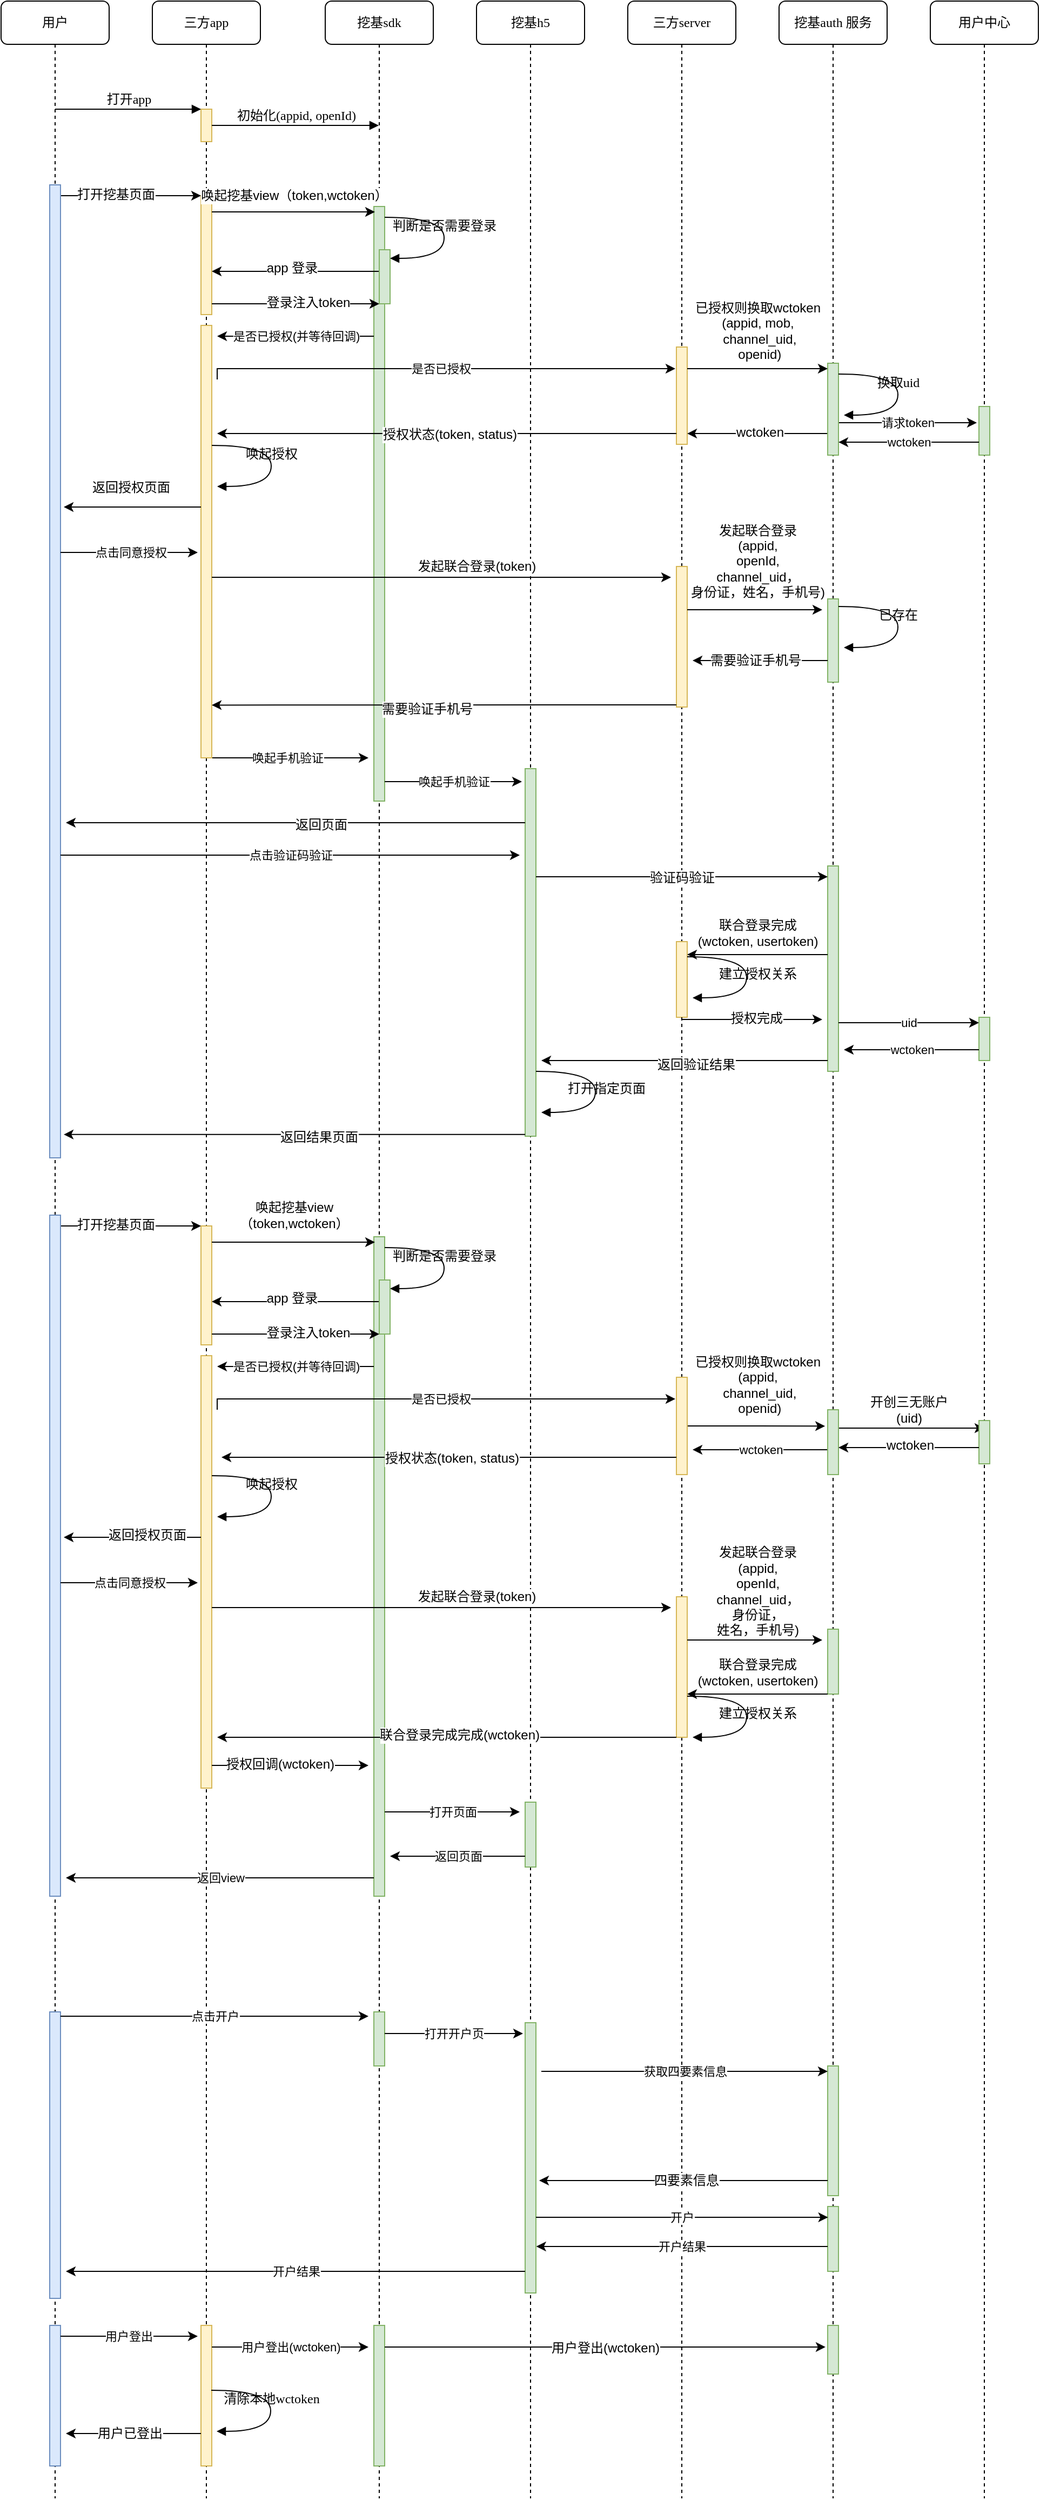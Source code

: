 <mxfile pages="1" version="11.2.5" type="github"><diagram name="Page-1" id="13e1069c-82ec-6db2-03f1-153e76fe0fe0"><mxGraphModel dx="732" dy="552" grid="1" gridSize="10" guides="1" tooltips="1" connect="1" arrows="1" fold="1" page="1" pageScale="1" pageWidth="1100" pageHeight="850" background="#ffffff" math="0" shadow="0"><root><mxCell id="0"/><mxCell id="1" parent="0"/><mxCell id="zwHW1lrGqaJMN1wOjmzs-6" value="唤起手机验证" style="edgeStyle=orthogonalEdgeStyle;rounded=0;orthogonalLoop=1;jettySize=auto;html=1;" parent="1" source="7baba1c4bc27f4b0-2" edge="1"><mxGeometry relative="1" as="geometry"><mxPoint x="440" y="780" as="targetPoint"/><Array as="points"><mxPoint x="340" y="780"/><mxPoint x="340" y="780"/></Array></mxGeometry></mxCell><mxCell id="7baba1c4bc27f4b0-2" value="三方app" style="shape=umlLifeline;perimeter=lifelinePerimeter;whiteSpace=wrap;html=1;container=1;collapsible=0;recursiveResize=0;outlineConnect=0;rounded=1;shadow=0;comic=0;labelBackgroundColor=none;strokeColor=#000000;strokeWidth=1;fillColor=#FFFFFF;fontFamily=Verdana;fontSize=12;fontColor=#000000;align=center;" parent="1" vertex="1"><mxGeometry x="240" y="80" width="100" height="2310" as="geometry"/></mxCell><mxCell id="7baba1c4bc27f4b0-10" value="" style="html=1;points=[];perimeter=orthogonalPerimeter;rounded=0;shadow=0;comic=0;labelBackgroundColor=none;strokeColor=#d6b656;strokeWidth=1;fillColor=#fff2cc;fontFamily=Verdana;fontSize=12;align=center;" parent="7baba1c4bc27f4b0-2" vertex="1"><mxGeometry x="45" y="100" width="10" height="30" as="geometry"/></mxCell><mxCell id="idd2jXIr-4uDgCsyTWFL-3" value="" style="html=1;points=[];perimeter=orthogonalPerimeter;rounded=0;shadow=0;comic=0;labelBackgroundColor=none;strokeColor=#d6b656;strokeWidth=1;fillColor=#fff2cc;fontFamily=Verdana;fontSize=12;align=center;" parent="7baba1c4bc27f4b0-2" vertex="1"><mxGeometry x="45" y="180" width="10" height="110" as="geometry"/></mxCell><mxCell id="tP8AAzlCasU8Xc_7cnWJ-19" value="" style="html=1;points=[];perimeter=orthogonalPerimeter;rounded=0;shadow=0;comic=0;labelBackgroundColor=none;strokeColor=#d6b656;strokeWidth=1;fillColor=#fff2cc;fontFamily=Verdana;fontSize=12;align=center;" parent="7baba1c4bc27f4b0-2" vertex="1"><mxGeometry x="45" y="2150" width="10" height="130" as="geometry"/></mxCell><mxCell id="YzzgwP41lQ3Yq9UqNwhv-17" value="" style="html=1;points=[];perimeter=orthogonalPerimeter;rounded=0;shadow=0;comic=0;labelBackgroundColor=none;strokeColor=#d6b656;strokeWidth=1;fillColor=#fff2cc;fontFamily=Verdana;fontSize=12;align=center;" parent="7baba1c4bc27f4b0-2" vertex="1"><mxGeometry x="45" y="300" width="10" height="400" as="geometry"/></mxCell><mxCell id="7baba1c4bc27f4b0-3" value="挖基sdk" style="shape=umlLifeline;perimeter=lifelinePerimeter;whiteSpace=wrap;html=1;container=1;collapsible=0;recursiveResize=0;outlineConnect=0;rounded=1;shadow=0;comic=0;labelBackgroundColor=none;strokeColor=#000000;strokeWidth=1;fillColor=#FFFFFF;fontFamily=Verdana;fontSize=12;fontColor=#000000;align=center;" parent="1" vertex="1"><mxGeometry x="400" y="80" width="100" height="2310" as="geometry"/></mxCell><mxCell id="idd2jXIr-4uDgCsyTWFL-8" value="" style="html=1;points=[];perimeter=orthogonalPerimeter;rounded=0;shadow=0;comic=0;labelBackgroundColor=none;strokeColor=#82b366;strokeWidth=1;fillColor=#d5e8d4;fontFamily=Verdana;fontSize=12;align=center;" parent="7baba1c4bc27f4b0-3" vertex="1"><mxGeometry x="45" y="190" width="10" height="550" as="geometry"/></mxCell><mxCell id="FaC7cf4tg_9X4WJRaHaD-37" value="" style="html=1;points=[];perimeter=orthogonalPerimeter;rounded=0;shadow=0;comic=0;labelBackgroundColor=none;strokeColor=#82b366;strokeWidth=1;fillColor=#d5e8d4;fontFamily=Verdana;fontSize=12;align=center;" parent="7baba1c4bc27f4b0-3" vertex="1"><mxGeometry x="45" y="1860" width="10" height="50" as="geometry"/></mxCell><mxCell id="tP8AAzlCasU8Xc_7cnWJ-24" value="" style="html=1;points=[];perimeter=orthogonalPerimeter;rounded=0;shadow=0;comic=0;labelBackgroundColor=none;strokeColor=#82b366;strokeWidth=1;fillColor=#d5e8d4;fontFamily=Verdana;fontSize=12;align=center;" parent="7baba1c4bc27f4b0-3" vertex="1"><mxGeometry x="45" y="2150" width="10" height="130" as="geometry"/></mxCell><mxCell id="7baba1c4bc27f4b0-4" value="挖基h5" style="shape=umlLifeline;perimeter=lifelinePerimeter;whiteSpace=wrap;html=1;container=1;collapsible=0;recursiveResize=0;outlineConnect=0;rounded=1;shadow=0;comic=0;labelBackgroundColor=none;strokeColor=#000000;strokeWidth=1;fillColor=#FFFFFF;fontFamily=Verdana;fontSize=12;fontColor=#000000;align=center;" parent="1" vertex="1"><mxGeometry x="540" y="80" width="100" height="2310" as="geometry"/></mxCell><mxCell id="FaC7cf4tg_9X4WJRaHaD-41" value="" style="html=1;points=[];perimeter=orthogonalPerimeter;rounded=0;shadow=0;comic=0;labelBackgroundColor=none;strokeColor=#82b366;strokeWidth=1;fillColor=#d5e8d4;fontFamily=Verdana;fontSize=12;align=center;" parent="7baba1c4bc27f4b0-4" vertex="1"><mxGeometry x="45" y="1870" width="10" height="250" as="geometry"/></mxCell><mxCell id="zwHW1lrGqaJMN1wOjmzs-7" value="" style="html=1;points=[];perimeter=orthogonalPerimeter;rounded=0;shadow=0;comic=0;labelBackgroundColor=none;strokeColor=#82b366;strokeWidth=1;fillColor=#d5e8d4;fontFamily=Verdana;fontSize=12;align=center;" parent="7baba1c4bc27f4b0-4" vertex="1"><mxGeometry x="45" y="710" width="10" height="340" as="geometry"/></mxCell><mxCell id="7baba1c4bc27f4b0-5" value="三方server" style="shape=umlLifeline;perimeter=lifelinePerimeter;whiteSpace=wrap;html=1;container=1;collapsible=0;recursiveResize=0;outlineConnect=0;rounded=1;shadow=0;comic=0;labelBackgroundColor=none;strokeColor=#000000;strokeWidth=1;fillColor=#FFFFFF;fontFamily=Verdana;fontSize=12;fontColor=#000000;align=center;" parent="1" vertex="1"><mxGeometry x="680" y="80" width="100" height="2310" as="geometry"/></mxCell><mxCell id="FaC7cf4tg_9X4WJRaHaD-8" value="" style="html=1;points=[];perimeter=orthogonalPerimeter;rounded=0;shadow=0;comic=0;labelBackgroundColor=none;strokeColor=#d6b656;strokeWidth=1;fillColor=#fff2cc;fontFamily=Verdana;fontSize=12;align=center;" parent="7baba1c4bc27f4b0-5" vertex="1"><mxGeometry x="45" y="523" width="10" height="130" as="geometry"/></mxCell><mxCell id="YzzgwP41lQ3Yq9UqNwhv-3" value="" style="html=1;points=[];perimeter=orthogonalPerimeter;rounded=0;shadow=0;comic=0;labelBackgroundColor=none;strokeColor=#d6b656;strokeWidth=1;fillColor=#fff2cc;fontFamily=Verdana;fontSize=12;align=center;" parent="7baba1c4bc27f4b0-5" vertex="1"><mxGeometry x="45" y="320" width="10" height="90" as="geometry"/></mxCell><mxCell id="zwHW1lrGqaJMN1wOjmzs-18" value="" style="html=1;points=[];perimeter=orthogonalPerimeter;rounded=0;shadow=0;comic=0;labelBackgroundColor=none;strokeColor=#d6b656;strokeWidth=1;fillColor=#fff2cc;fontFamily=Verdana;fontSize=12;align=center;" parent="7baba1c4bc27f4b0-5" vertex="1"><mxGeometry x="45" y="870" width="10" height="70" as="geometry"/></mxCell><mxCell id="7baba1c4bc27f4b0-6" value="挖基auth 服务" style="shape=umlLifeline;perimeter=lifelinePerimeter;whiteSpace=wrap;html=1;container=1;collapsible=0;recursiveResize=0;outlineConnect=0;rounded=1;shadow=0;comic=0;labelBackgroundColor=none;strokeColor=#000000;strokeWidth=1;fillColor=#FFFFFF;fontFamily=Verdana;fontSize=12;fontColor=#000000;align=center;" parent="1" vertex="1"><mxGeometry x="820" y="80" width="100" height="2310" as="geometry"/></mxCell><mxCell id="FaC7cf4tg_9X4WJRaHaD-14" value="" style="html=1;points=[];perimeter=orthogonalPerimeter;rounded=0;shadow=0;comic=0;labelBackgroundColor=none;strokeColor=#82b366;strokeWidth=1;fillColor=#d5e8d4;fontFamily=Verdana;fontSize=12;align=center;" parent="7baba1c4bc27f4b0-6" vertex="1"><mxGeometry x="45" y="553" width="10" height="77" as="geometry"/></mxCell><mxCell id="FaC7cf4tg_9X4WJRaHaD-57" value="" style="html=1;points=[];perimeter=orthogonalPerimeter;rounded=0;shadow=0;comic=0;labelBackgroundColor=none;strokeColor=#82b366;strokeWidth=1;fillColor=#d5e8d4;fontFamily=Verdana;fontSize=12;align=center;" parent="7baba1c4bc27f4b0-6" vertex="1"><mxGeometry x="45" y="2040" width="10" height="60" as="geometry"/></mxCell><mxCell id="tP8AAzlCasU8Xc_7cnWJ-4" value="" style="html=1;points=[];perimeter=orthogonalPerimeter;rounded=0;shadow=0;comic=0;labelBackgroundColor=none;strokeColor=#82b366;strokeWidth=1;fillColor=#d5e8d4;fontFamily=Verdana;fontSize=12;align=center;" parent="7baba1c4bc27f4b0-6" vertex="1"><mxGeometry x="45" y="1910" width="10" height="120" as="geometry"/></mxCell><mxCell id="tP8AAzlCasU8Xc_7cnWJ-26" value="" style="html=1;points=[];perimeter=orthogonalPerimeter;rounded=0;shadow=0;comic=0;labelBackgroundColor=none;strokeColor=#82b366;strokeWidth=1;fillColor=#d5e8d4;fontFamily=Verdana;fontSize=12;align=center;" parent="7baba1c4bc27f4b0-6" vertex="1"><mxGeometry x="45" y="2150" width="10" height="45" as="geometry"/></mxCell><mxCell id="zwHW1lrGqaJMN1wOjmzs-13" value="" style="html=1;points=[];perimeter=orthogonalPerimeter;rounded=0;shadow=0;comic=0;labelBackgroundColor=none;strokeColor=#82b366;strokeWidth=1;fillColor=#d5e8d4;fontFamily=Verdana;fontSize=12;align=center;" parent="7baba1c4bc27f4b0-6" vertex="1"><mxGeometry x="45" y="800" width="10" height="190" as="geometry"/></mxCell><mxCell id="idd2jXIr-4uDgCsyTWFL-4" style="edgeStyle=orthogonalEdgeStyle;rounded=0;orthogonalLoop=1;jettySize=auto;html=1;" parent="1" source="7baba1c4bc27f4b0-8" target="idd2jXIr-4uDgCsyTWFL-3" edge="1"><mxGeometry relative="1" as="geometry"><Array as="points"><mxPoint x="270" y="260"/><mxPoint x="270" y="260"/></Array></mxGeometry></mxCell><mxCell id="idd2jXIr-4uDgCsyTWFL-5" value="打开挖基页面" style="text;html=1;resizable=0;points=[];align=center;verticalAlign=middle;labelBackgroundColor=#ffffff;" parent="idd2jXIr-4uDgCsyTWFL-4" vertex="1" connectable="0"><mxGeometry x="0.779" y="64" relative="1" as="geometry"><mxPoint x="-64" y="63" as="offset"/></mxGeometry></mxCell><mxCell id="7baba1c4bc27f4b0-8" value="用户" style="shape=umlLifeline;perimeter=lifelinePerimeter;whiteSpace=wrap;html=1;container=1;collapsible=0;recursiveResize=0;outlineConnect=0;rounded=1;shadow=0;comic=0;labelBackgroundColor=none;strokeColor=#000000;strokeWidth=1;fillColor=#FFFFFF;fontFamily=Verdana;fontSize=12;fontColor=#000000;align=center;" parent="1" vertex="1"><mxGeometry x="100" y="80" width="100" height="2310" as="geometry"/></mxCell><mxCell id="idd2jXIr-4uDgCsyTWFL-51" value="" style="html=1;points=[];perimeter=orthogonalPerimeter;rounded=0;shadow=0;comic=0;labelBackgroundColor=none;strokeColor=#6c8ebf;strokeWidth=1;fillColor=#dae8fc;fontFamily=Verdana;fontSize=12;align=center;" parent="7baba1c4bc27f4b0-8" vertex="1"><mxGeometry x="45" y="170" width="10" height="900" as="geometry"/></mxCell><mxCell id="FaC7cf4tg_9X4WJRaHaD-36" value="" style="html=1;points=[];perimeter=orthogonalPerimeter;rounded=0;shadow=0;comic=0;labelBackgroundColor=none;strokeColor=#6c8ebf;strokeWidth=1;fillColor=#dae8fc;fontFamily=Verdana;fontSize=12;align=center;" parent="7baba1c4bc27f4b0-8" vertex="1"><mxGeometry x="45" y="1860" width="10" height="265" as="geometry"/></mxCell><mxCell id="tP8AAzlCasU8Xc_7cnWJ-17" value="" style="html=1;points=[];perimeter=orthogonalPerimeter;rounded=0;shadow=0;comic=0;labelBackgroundColor=none;strokeColor=#6c8ebf;strokeWidth=1;fillColor=#dae8fc;fontFamily=Verdana;fontSize=12;align=center;" parent="7baba1c4bc27f4b0-8" vertex="1"><mxGeometry x="45" y="2150" width="10" height="130" as="geometry"/></mxCell><mxCell id="7baba1c4bc27f4b0-11" value="打开app" style="html=1;verticalAlign=bottom;endArrow=block;entryX=0;entryY=0;labelBackgroundColor=none;fontFamily=Verdana;fontSize=12;edgeStyle=elbowEdgeStyle;elbow=vertical;" parent="1" source="7baba1c4bc27f4b0-8" target="7baba1c4bc27f4b0-10" edge="1"><mxGeometry relative="1" as="geometry"><mxPoint x="155" y="180" as="sourcePoint"/></mxGeometry></mxCell><mxCell id="7baba1c4bc27f4b0-14" value="初始化(appid, openId)" style="html=1;verticalAlign=bottom;endArrow=block;labelBackgroundColor=none;fontFamily=Verdana;fontSize=12;edgeStyle=elbowEdgeStyle;elbow=vertical;" parent="1" source="7baba1c4bc27f4b0-10" target="7baba1c4bc27f4b0-3" edge="1"><mxGeometry relative="1" as="geometry"><mxPoint x="370" y="200" as="sourcePoint"/><mxPoint x="445" y="200" as="targetPoint"/></mxGeometry></mxCell><mxCell id="idd2jXIr-4uDgCsyTWFL-6" style="edgeStyle=orthogonalEdgeStyle;rounded=0;orthogonalLoop=1;jettySize=auto;html=1;" parent="1" source="idd2jXIr-4uDgCsyTWFL-3" edge="1"><mxGeometry relative="1" as="geometry"><mxPoint x="446" y="275" as="targetPoint"/><Array as="points"><mxPoint x="446" y="275"/></Array></mxGeometry></mxCell><mxCell id="idd2jXIr-4uDgCsyTWFL-7" value="唤起挖基view（token,wctoken）" style="text;html=1;resizable=0;points=[];align=center;verticalAlign=middle;labelBackgroundColor=#ffffff;" parent="idd2jXIr-4uDgCsyTWFL-6" vertex="1" connectable="0"><mxGeometry x="-0.094" y="-3" relative="1" as="geometry"><mxPoint x="7" y="-18" as="offset"/></mxGeometry></mxCell><mxCell id="idd2jXIr-4uDgCsyTWFL-25" style="edgeStyle=orthogonalEdgeStyle;rounded=0;orthogonalLoop=1;jettySize=auto;html=1;" parent="1" source="idd2jXIr-4uDgCsyTWFL-9" target="idd2jXIr-4uDgCsyTWFL-3" edge="1"><mxGeometry relative="1" as="geometry"><mxPoint x="300" y="330" as="targetPoint"/><Array as="points"><mxPoint x="320" y="330"/><mxPoint x="320" y="330"/></Array></mxGeometry></mxCell><mxCell id="idd2jXIr-4uDgCsyTWFL-26" value="app 登录" style="text;html=1;resizable=0;points=[];align=center;verticalAlign=middle;labelBackgroundColor=#ffffff;" parent="idd2jXIr-4uDgCsyTWFL-25" vertex="1" connectable="0"><mxGeometry x="0.047" y="-3" relative="1" as="geometry"><mxPoint as="offset"/></mxGeometry></mxCell><mxCell id="idd2jXIr-4uDgCsyTWFL-9" value="" style="html=1;points=[];perimeter=orthogonalPerimeter;rounded=0;shadow=0;comic=0;labelBackgroundColor=none;strokeColor=#82b366;strokeWidth=1;fillColor=#d5e8d4;fontFamily=Verdana;fontSize=12;align=center;" parent="1" vertex="1"><mxGeometry x="450" y="310" width="10" height="50" as="geometry"/></mxCell><mxCell id="idd2jXIr-4uDgCsyTWFL-10" value="判断是否需要登录" style="html=1;verticalAlign=bottom;endArrow=block;labelBackgroundColor=none;fontFamily=Verdana;fontSize=12;elbow=vertical;edgeStyle=orthogonalEdgeStyle;curved=1;entryX=1;entryY=0.286;entryPerimeter=0;exitX=1.038;exitY=0.345;exitPerimeter=0;" parent="1" edge="1"><mxGeometry relative="1" as="geometry"><mxPoint x="455" y="280" as="sourcePoint"/><mxPoint x="460" y="318" as="targetPoint"/><Array as="points"><mxPoint x="510" y="280"/><mxPoint x="510" y="318"/></Array></mxGeometry></mxCell><mxCell id="idd2jXIr-4uDgCsyTWFL-27" style="edgeStyle=orthogonalEdgeStyle;rounded=0;orthogonalLoop=1;jettySize=auto;html=1;" parent="1" source="idd2jXIr-4uDgCsyTWFL-3" target="idd2jXIr-4uDgCsyTWFL-9" edge="1"><mxGeometry relative="1" as="geometry"><Array as="points"><mxPoint x="420" y="360"/><mxPoint x="420" y="360"/></Array></mxGeometry></mxCell><mxCell id="idd2jXIr-4uDgCsyTWFL-28" value="登录注入token" style="text;html=1;resizable=0;points=[];align=center;verticalAlign=middle;labelBackgroundColor=#ffffff;" parent="idd2jXIr-4uDgCsyTWFL-27" vertex="1" connectable="0"><mxGeometry x="0.143" y="1" relative="1" as="geometry"><mxPoint as="offset"/></mxGeometry></mxCell><mxCell id="FaC7cf4tg_9X4WJRaHaD-4" style="edgeStyle=orthogonalEdgeStyle;rounded=0;orthogonalLoop=1;jettySize=auto;html=1;" parent="1" edge="1"><mxGeometry relative="1" as="geometry"><mxPoint x="158" y="548" as="targetPoint"/><Array as="points"><mxPoint x="250" y="548"/><mxPoint x="250" y="548"/></Array><mxPoint x="285" y="548" as="sourcePoint"/></mxGeometry></mxCell><mxCell id="FaC7cf4tg_9X4WJRaHaD-5" value="返回授权页面" style="text;html=1;resizable=0;points=[];align=center;verticalAlign=middle;labelBackgroundColor=#ffffff;" parent="FaC7cf4tg_9X4WJRaHaD-4" vertex="1" connectable="0"><mxGeometry x="-0.213" y="-2" relative="1" as="geometry"><mxPoint x="-15" y="-16" as="offset"/></mxGeometry></mxCell><mxCell id="FaC7cf4tg_9X4WJRaHaD-6" value="点击同意授权" style="edgeStyle=orthogonalEdgeStyle;rounded=0;orthogonalLoop=1;jettySize=auto;html=1;" parent="1" edge="1"><mxGeometry x="0.024" relative="1" as="geometry"><mxPoint x="282" y="590" as="targetPoint"/><Array as="points"><mxPoint x="190" y="590"/><mxPoint x="190" y="590"/></Array><mxPoint x="155" y="590" as="sourcePoint"/><mxPoint as="offset"/></mxGeometry></mxCell><mxCell id="FaC7cf4tg_9X4WJRaHaD-7" style="edgeStyle=orthogonalEdgeStyle;rounded=0;orthogonalLoop=1;jettySize=auto;html=1;" parent="1" edge="1"><mxGeometry relative="1" as="geometry"><mxPoint x="720" y="613" as="targetPoint"/><Array as="points"><mxPoint x="720" y="613"/></Array><mxPoint x="295" y="613" as="sourcePoint"/></mxGeometry></mxCell><mxCell id="FaC7cf4tg_9X4WJRaHaD-11" value="发起联合登录(token)" style="text;html=1;resizable=0;points=[];align=center;verticalAlign=middle;labelBackgroundColor=#ffffff;" parent="FaC7cf4tg_9X4WJRaHaD-7" vertex="1" connectable="0"><mxGeometry x="0.158" y="-4" relative="1" as="geometry"><mxPoint x="-1" y="-14" as="offset"/></mxGeometry></mxCell><mxCell id="FaC7cf4tg_9X4WJRaHaD-15" style="edgeStyle=orthogonalEdgeStyle;rounded=0;orthogonalLoop=1;jettySize=auto;html=1;" parent="1" source="FaC7cf4tg_9X4WJRaHaD-8" edge="1"><mxGeometry relative="1" as="geometry"><mxPoint x="860" y="643" as="targetPoint"/><Array as="points"><mxPoint x="790" y="643"/><mxPoint x="790" y="643"/></Array></mxGeometry></mxCell><mxCell id="FaC7cf4tg_9X4WJRaHaD-16" value="发起联合登录&lt;br&gt;(appid, &lt;br&gt;openId, &lt;br&gt;channel_uid，&lt;br&gt;身份证，姓名，手机号)" style="text;html=1;resizable=0;points=[];align=center;verticalAlign=middle;labelBackgroundColor=#ffffff;" parent="FaC7cf4tg_9X4WJRaHaD-15" vertex="1" connectable="0"><mxGeometry x="-0.2" relative="1" as="geometry"><mxPoint x="15" y="-45" as="offset"/></mxGeometry></mxCell><mxCell id="FaC7cf4tg_9X4WJRaHaD-22" style="edgeStyle=orthogonalEdgeStyle;rounded=0;orthogonalLoop=1;jettySize=auto;html=1;" parent="1" edge="1"><mxGeometry relative="1" as="geometry"><mxPoint x="735" y="962" as="targetPoint"/><Array as="points"><mxPoint x="735" y="962"/></Array><mxPoint x="865" y="962" as="sourcePoint"/></mxGeometry></mxCell><mxCell id="FaC7cf4tg_9X4WJRaHaD-24" value="联合登录完成&lt;br&gt;(wctoken, usertoken)" style="text;html=1;resizable=0;points=[];align=center;verticalAlign=middle;labelBackgroundColor=#ffffff;" parent="FaC7cf4tg_9X4WJRaHaD-22" vertex="1" connectable="0"><mxGeometry x="0.139" y="3" relative="1" as="geometry"><mxPoint x="9" y="-23" as="offset"/></mxGeometry></mxCell><mxCell id="FaC7cf4tg_9X4WJRaHaD-39" value="点击开户" style="edgeStyle=orthogonalEdgeStyle;rounded=0;orthogonalLoop=1;jettySize=auto;html=1;" parent="1" source="FaC7cf4tg_9X4WJRaHaD-36" edge="1"><mxGeometry relative="1" as="geometry"><mxPoint x="440" y="1944" as="targetPoint"/><Array as="points"><mxPoint x="230" y="1944"/><mxPoint x="230" y="1944"/></Array></mxGeometry></mxCell><mxCell id="FaC7cf4tg_9X4WJRaHaD-43" value="打开开户页" style="edgeStyle=orthogonalEdgeStyle;rounded=0;orthogonalLoop=1;jettySize=auto;html=1;" parent="1" source="FaC7cf4tg_9X4WJRaHaD-37" edge="1"><mxGeometry relative="1" as="geometry"><mxPoint x="583" y="1960" as="targetPoint"/><Array as="points"><mxPoint x="583" y="1960"/></Array></mxGeometry></mxCell><mxCell id="FaC7cf4tg_9X4WJRaHaD-58" value="开户" style="edgeStyle=orthogonalEdgeStyle;rounded=0;orthogonalLoop=1;jettySize=auto;html=1;entryX=0.033;entryY=0.167;entryDx=0;entryDy=0;entryPerimeter=0;" parent="1" source="FaC7cf4tg_9X4WJRaHaD-41" target="FaC7cf4tg_9X4WJRaHaD-57" edge="1"><mxGeometry relative="1" as="geometry"><Array as="points"><mxPoint x="700" y="2130"/><mxPoint x="700" y="2130"/></Array></mxGeometry></mxCell><mxCell id="FaC7cf4tg_9X4WJRaHaD-59" value="开户结果" style="edgeStyle=orthogonalEdgeStyle;rounded=0;orthogonalLoop=1;jettySize=auto;html=1;entryX=1.033;entryY=0.828;entryDx=0;entryDy=0;entryPerimeter=0;" parent="1" source="FaC7cf4tg_9X4WJRaHaD-57" target="FaC7cf4tg_9X4WJRaHaD-41" edge="1"><mxGeometry relative="1" as="geometry"><Array as="points"><mxPoint x="800" y="2157"/><mxPoint x="800" y="2157"/></Array></mxGeometry></mxCell><mxCell id="tP8AAzlCasU8Xc_7cnWJ-7" value="获取四要素信息" style="edgeStyle=orthogonalEdgeStyle;rounded=0;orthogonalLoop=1;jettySize=auto;html=1;" parent="1" edge="1"><mxGeometry relative="1" as="geometry"><mxPoint x="600" y="1995" as="sourcePoint"/><mxPoint x="865" y="1995" as="targetPoint"/><Array as="points"><mxPoint x="865" y="1995"/></Array></mxGeometry></mxCell><mxCell id="tP8AAzlCasU8Xc_7cnWJ-14" style="edgeStyle=orthogonalEdgeStyle;rounded=0;orthogonalLoop=1;jettySize=auto;html=1;entryX=1.3;entryY=0.584;entryDx=0;entryDy=0;entryPerimeter=0;" parent="1" source="tP8AAzlCasU8Xc_7cnWJ-4" target="FaC7cf4tg_9X4WJRaHaD-41" edge="1"><mxGeometry relative="1" as="geometry"><Array as="points"><mxPoint x="800" y="2096"/><mxPoint x="800" y="2096"/></Array></mxGeometry></mxCell><mxCell id="tP8AAzlCasU8Xc_7cnWJ-15" value="四要素信息" style="text;html=1;resizable=0;points=[];align=center;verticalAlign=middle;labelBackgroundColor=#ffffff;" parent="tP8AAzlCasU8Xc_7cnWJ-14" vertex="1" connectable="0"><mxGeometry x="-0.019" relative="1" as="geometry"><mxPoint as="offset"/></mxGeometry></mxCell><mxCell id="tP8AAzlCasU8Xc_7cnWJ-16" value="开户结果" style="edgeStyle=orthogonalEdgeStyle;rounded=0;orthogonalLoop=1;jettySize=auto;html=1;" parent="1" source="FaC7cf4tg_9X4WJRaHaD-41" edge="1"><mxGeometry relative="1" as="geometry"><mxPoint x="160" y="2180" as="targetPoint"/><Array as="points"><mxPoint x="480" y="2180"/><mxPoint x="480" y="2180"/></Array></mxGeometry></mxCell><mxCell id="tP8AAzlCasU8Xc_7cnWJ-20" value="用户登出" style="edgeStyle=orthogonalEdgeStyle;rounded=0;orthogonalLoop=1;jettySize=auto;html=1;entryX=-0.3;entryY=0.077;entryDx=0;entryDy=0;entryPerimeter=0;" parent="1" source="tP8AAzlCasU8Xc_7cnWJ-17" target="tP8AAzlCasU8Xc_7cnWJ-19" edge="1"><mxGeometry relative="1" as="geometry"><mxPoint x="280" y="2295" as="targetPoint"/><Array as="points"><mxPoint x="200" y="2240"/><mxPoint x="200" y="2240"/></Array></mxGeometry></mxCell><mxCell id="tP8AAzlCasU8Xc_7cnWJ-21" value="清除本地wctoken" style="html=1;verticalAlign=bottom;endArrow=block;labelBackgroundColor=none;fontFamily=Verdana;fontSize=12;elbow=vertical;edgeStyle=orthogonalEdgeStyle;curved=1;entryX=1;entryY=0.286;entryPerimeter=0;exitX=1.038;exitY=0.345;exitPerimeter=0;" parent="1" edge="1"><mxGeometry relative="1" as="geometry"><mxPoint x="294.5" y="2290" as="sourcePoint"/><mxPoint x="299.5" y="2328" as="targetPoint"/><Array as="points"><mxPoint x="349.5" y="2290"/><mxPoint x="349.5" y="2328"/></Array></mxGeometry></mxCell><mxCell id="tP8AAzlCasU8Xc_7cnWJ-22" style="edgeStyle=orthogonalEdgeStyle;rounded=0;orthogonalLoop=1;jettySize=auto;html=1;" parent="1" source="tP8AAzlCasU8Xc_7cnWJ-19" edge="1"><mxGeometry relative="1" as="geometry"><mxPoint x="160" y="2330" as="targetPoint"/><Array as="points"><mxPoint x="250" y="2330"/><mxPoint x="250" y="2330"/></Array></mxGeometry></mxCell><mxCell id="tP8AAzlCasU8Xc_7cnWJ-23" value="用户已登出" style="text;html=1;resizable=0;points=[];align=center;verticalAlign=middle;labelBackgroundColor=#ffffff;" parent="tP8AAzlCasU8Xc_7cnWJ-22" vertex="1" connectable="0"><mxGeometry x="0.056" relative="1" as="geometry"><mxPoint as="offset"/></mxGeometry></mxCell><mxCell id="tP8AAzlCasU8Xc_7cnWJ-25" value="用户登出(wctoken)" style="edgeStyle=orthogonalEdgeStyle;rounded=0;orthogonalLoop=1;jettySize=auto;html=1;" parent="1" source="tP8AAzlCasU8Xc_7cnWJ-19" edge="1"><mxGeometry relative="1" as="geometry"><mxPoint x="440" y="2250" as="targetPoint"/><Array as="points"><mxPoint x="330" y="2250"/><mxPoint x="330" y="2250"/></Array></mxGeometry></mxCell><mxCell id="tP8AAzlCasU8Xc_7cnWJ-27" style="edgeStyle=orthogonalEdgeStyle;rounded=0;orthogonalLoop=1;jettySize=auto;html=1;entryX=-0.2;entryY=0.444;entryDx=0;entryDy=0;entryPerimeter=0;" parent="1" source="tP8AAzlCasU8Xc_7cnWJ-24" target="tP8AAzlCasU8Xc_7cnWJ-26" edge="1"><mxGeometry relative="1" as="geometry"><Array as="points"><mxPoint x="520" y="2250"/><mxPoint x="520" y="2250"/></Array></mxGeometry></mxCell><mxCell id="tP8AAzlCasU8Xc_7cnWJ-28" value="用户登出(wctoken)" style="text;html=1;resizable=0;points=[];align=center;verticalAlign=middle;labelBackgroundColor=#ffffff;" parent="tP8AAzlCasU8Xc_7cnWJ-27" vertex="1" connectable="0"><mxGeometry y="-1" relative="1" as="geometry"><mxPoint as="offset"/></mxGeometry></mxCell><mxCell id="YzzgwP41lQ3Yq9UqNwhv-2" value="是否已授权(并等待回调)" style="edgeStyle=orthogonalEdgeStyle;rounded=0;orthogonalLoop=1;jettySize=auto;html=1;" parent="1" source="idd2jXIr-4uDgCsyTWFL-8" edge="1"><mxGeometry relative="1" as="geometry"><mxPoint x="300" y="390" as="targetPoint"/><Array as="points"><mxPoint x="300" y="390"/></Array></mxGeometry></mxCell><mxCell id="YzzgwP41lQ3Yq9UqNwhv-4" value="是否已授权" style="edgeStyle=orthogonalEdgeStyle;rounded=0;orthogonalLoop=1;jettySize=auto;html=1;entryX=-0.1;entryY=0.217;entryDx=0;entryDy=0;entryPerimeter=0;" parent="1" target="YzzgwP41lQ3Yq9UqNwhv-3" edge="1"><mxGeometry relative="1" as="geometry"><mxPoint x="300" y="430" as="sourcePoint"/><Array as="points"><mxPoint x="300" y="420"/><mxPoint x="724" y="420"/></Array></mxGeometry></mxCell><mxCell id="YzzgwP41lQ3Yq9UqNwhv-9" style="edgeStyle=orthogonalEdgeStyle;rounded=0;orthogonalLoop=1;jettySize=auto;html=1;" parent="1" source="YzzgwP41lQ3Yq9UqNwhv-3" edge="1"><mxGeometry relative="1" as="geometry"><mxPoint x="300" y="480" as="targetPoint"/><Array as="points"><mxPoint x="304" y="480"/></Array></mxGeometry></mxCell><mxCell id="YzzgwP41lQ3Yq9UqNwhv-10" value="授权状态(token, status)" style="text;html=1;resizable=0;points=[];align=center;verticalAlign=middle;labelBackgroundColor=#ffffff;" parent="YzzgwP41lQ3Yq9UqNwhv-9" vertex="1" connectable="0"><mxGeometry x="-0.009" y="1" relative="1" as="geometry"><mxPoint as="offset"/></mxGeometry></mxCell><mxCell id="YzzgwP41lQ3Yq9UqNwhv-18" value="唤起授权" style="html=1;verticalAlign=bottom;endArrow=block;labelBackgroundColor=none;fontFamily=Verdana;fontSize=12;elbow=vertical;edgeStyle=orthogonalEdgeStyle;curved=1;entryX=1;entryY=0.286;entryPerimeter=0;exitX=1.038;exitY=0.345;exitPerimeter=0;" parent="1" edge="1"><mxGeometry relative="1" as="geometry"><mxPoint x="295" y="491" as="sourcePoint"/><mxPoint x="300" y="529" as="targetPoint"/><Array as="points"><mxPoint x="350" y="491"/><mxPoint x="350" y="529"/></Array></mxGeometry></mxCell><mxCell id="YzzgwP41lQ3Yq9UqNwhv-19" value="建立授权关系" style="html=1;verticalAlign=bottom;endArrow=block;labelBackgroundColor=none;fontFamily=Verdana;fontSize=12;elbow=vertical;edgeStyle=orthogonalEdgeStyle;curved=1;entryX=1;entryY=0.286;entryPerimeter=0;exitX=1.038;exitY=0.345;exitPerimeter=0;" parent="1" edge="1"><mxGeometry x="0.301" y="-16" relative="1" as="geometry"><mxPoint x="735" y="964" as="sourcePoint"/><mxPoint x="740" y="1002" as="targetPoint"/><Array as="points"><mxPoint x="790" y="964"/><mxPoint x="790" y="1002"/></Array><mxPoint x="10" y="3" as="offset"/></mxGeometry></mxCell><mxCell id="zwHW1lrGqaJMN1wOjmzs-1" value="已存在" style="html=1;verticalAlign=bottom;endArrow=block;labelBackgroundColor=none;fontFamily=Verdana;fontSize=12;elbow=vertical;edgeStyle=orthogonalEdgeStyle;curved=1;entryX=1;entryY=0.286;entryPerimeter=0;exitX=1.038;exitY=0.345;exitPerimeter=0;" parent="1" edge="1"><mxGeometry relative="1" as="geometry"><mxPoint x="875" y="640" as="sourcePoint"/><mxPoint x="880" y="678" as="targetPoint"/><Array as="points"><mxPoint x="930" y="640"/><mxPoint x="930" y="678"/></Array></mxGeometry></mxCell><mxCell id="zwHW1lrGqaJMN1wOjmzs-2" style="edgeStyle=orthogonalEdgeStyle;rounded=0;orthogonalLoop=1;jettySize=auto;html=1;" parent="1" source="FaC7cf4tg_9X4WJRaHaD-14" edge="1"><mxGeometry relative="1" as="geometry"><mxPoint x="740" y="690" as="targetPoint"/><Array as="points"><mxPoint x="840" y="690"/><mxPoint x="840" y="690"/></Array></mxGeometry></mxCell><mxCell id="zwHW1lrGqaJMN1wOjmzs-3" value="需要验证手机号" style="text;html=1;resizable=0;points=[];align=center;verticalAlign=middle;labelBackgroundColor=#ffffff;" parent="zwHW1lrGqaJMN1wOjmzs-2" vertex="1" connectable="0"><mxGeometry x="0.072" relative="1" as="geometry"><mxPoint as="offset"/></mxGeometry></mxCell><mxCell id="zwHW1lrGqaJMN1wOjmzs-4" style="edgeStyle=orthogonalEdgeStyle;rounded=0;orthogonalLoop=1;jettySize=auto;html=1;entryX=1;entryY=0.878;entryDx=0;entryDy=0;entryPerimeter=0;" parent="1" source="FaC7cf4tg_9X4WJRaHaD-8" target="YzzgwP41lQ3Yq9UqNwhv-17" edge="1"><mxGeometry relative="1" as="geometry"><Array as="points"><mxPoint x="610" y="731"/><mxPoint x="610" y="731"/></Array></mxGeometry></mxCell><mxCell id="zwHW1lrGqaJMN1wOjmzs-5" value="需要验证手机号" style="text;html=1;resizable=0;points=[];align=center;verticalAlign=middle;labelBackgroundColor=#ffffff;" parent="zwHW1lrGqaJMN1wOjmzs-4" vertex="1" connectable="0"><mxGeometry x="0.074" y="4" relative="1" as="geometry"><mxPoint as="offset"/></mxGeometry></mxCell><mxCell id="zwHW1lrGqaJMN1wOjmzs-8" value="唤起手机验证" style="edgeStyle=orthogonalEdgeStyle;rounded=0;orthogonalLoop=1;jettySize=auto;html=1;" parent="1" source="idd2jXIr-4uDgCsyTWFL-8" edge="1"><mxGeometry relative="1" as="geometry"><mxPoint x="582" y="802" as="targetPoint"/><Array as="points"><mxPoint x="490" y="802"/><mxPoint x="490" y="802"/></Array></mxGeometry></mxCell><mxCell id="zwHW1lrGqaJMN1wOjmzs-9" style="edgeStyle=orthogonalEdgeStyle;rounded=0;orthogonalLoop=1;jettySize=auto;html=1;" parent="1" edge="1"><mxGeometry relative="1" as="geometry"><mxPoint x="160" y="840" as="targetPoint"/><mxPoint x="585" y="840" as="sourcePoint"/><Array as="points"><mxPoint x="480" y="840"/><mxPoint x="480" y="840"/></Array></mxGeometry></mxCell><mxCell id="zwHW1lrGqaJMN1wOjmzs-10" value="返回页面" style="text;html=1;resizable=0;points=[];align=center;verticalAlign=middle;labelBackgroundColor=#ffffff;" parent="zwHW1lrGqaJMN1wOjmzs-9" vertex="1" connectable="0"><mxGeometry x="-0.111" y="2" relative="1" as="geometry"><mxPoint as="offset"/></mxGeometry></mxCell><mxCell id="zwHW1lrGqaJMN1wOjmzs-12" value="点击验证码验证" style="edgeStyle=orthogonalEdgeStyle;rounded=0;orthogonalLoop=1;jettySize=auto;html=1;" parent="1" source="idd2jXIr-4uDgCsyTWFL-51" edge="1"><mxGeometry relative="1" as="geometry"><mxPoint x="580" y="870" as="targetPoint"/><Array as="points"><mxPoint x="260" y="870"/><mxPoint x="260" y="870"/></Array></mxGeometry></mxCell><mxCell id="zwHW1lrGqaJMN1wOjmzs-14" style="edgeStyle=orthogonalEdgeStyle;rounded=0;orthogonalLoop=1;jettySize=auto;html=1;" parent="1" source="zwHW1lrGqaJMN1wOjmzs-7" target="zwHW1lrGqaJMN1wOjmzs-13" edge="1"><mxGeometry relative="1" as="geometry"><mxPoint x="860" y="900" as="targetPoint"/><Array as="points"><mxPoint x="800" y="890"/><mxPoint x="800" y="890"/></Array></mxGeometry></mxCell><mxCell id="zwHW1lrGqaJMN1wOjmzs-19" value="验证码验证" style="text;html=1;resizable=0;points=[];align=center;verticalAlign=middle;labelBackgroundColor=#ffffff;" parent="zwHW1lrGqaJMN1wOjmzs-14" vertex="1" connectable="0"><mxGeometry x="0.518" y="-70" relative="1" as="geometry"><mxPoint x="-70" y="-69" as="offset"/></mxGeometry></mxCell><mxCell id="zwHW1lrGqaJMN1wOjmzs-17" style="edgeStyle=orthogonalEdgeStyle;rounded=0;orthogonalLoop=1;jettySize=auto;html=1;entryX=1;entryY=0.889;entryDx=0;entryDy=0;entryPerimeter=0;" parent="1" source="YzzgwP41lQ3Yq9UqNwhv-5" edge="1" target="YzzgwP41lQ3Yq9UqNwhv-3"><mxGeometry relative="1" as="geometry"><mxPoint x="740" y="470" as="targetPoint"/><Array as="points"><mxPoint x="840" y="480"/><mxPoint x="840" y="480"/></Array></mxGeometry></mxCell><mxCell id="0SpiZW9fguGfFosXiWI9-13" value="wctoken" style="text;html=1;resizable=0;points=[];align=center;verticalAlign=middle;labelBackgroundColor=#ffffff;" vertex="1" connectable="0" parent="zwHW1lrGqaJMN1wOjmzs-17"><mxGeometry x="-0.031" y="-1" relative="1" as="geometry"><mxPoint as="offset"/></mxGeometry></mxCell><mxCell id="0SpiZW9fguGfFosXiWI9-10" value="请求token" style="edgeStyle=orthogonalEdgeStyle;rounded=0;orthogonalLoop=1;jettySize=auto;html=1;" edge="1" parent="1" source="YzzgwP41lQ3Yq9UqNwhv-5"><mxGeometry relative="1" as="geometry"><mxPoint x="1003" y="470" as="targetPoint"/><Array as="points"><mxPoint x="910" y="470"/><mxPoint x="910" y="470"/></Array></mxGeometry></mxCell><mxCell id="YzzgwP41lQ3Yq9UqNwhv-5" value="" style="html=1;points=[];perimeter=orthogonalPerimeter;rounded=0;shadow=0;comic=0;labelBackgroundColor=none;strokeColor=#82b366;strokeWidth=1;fillColor=#d5e8d4;fontFamily=Verdana;fontSize=12;align=center;" parent="1" vertex="1"><mxGeometry x="865" y="415" width="10" height="85" as="geometry"/></mxCell><mxCell id="zwHW1lrGqaJMN1wOjmzs-15" style="edgeStyle=orthogonalEdgeStyle;rounded=0;orthogonalLoop=1;jettySize=auto;html=1;" parent="1" source="YzzgwP41lQ3Yq9UqNwhv-3" target="YzzgwP41lQ3Yq9UqNwhv-5" edge="1"><mxGeometry relative="1" as="geometry"><mxPoint x="1020" y="445" as="targetPoint"/><Array as="points"><mxPoint x="800" y="420"/><mxPoint x="800" y="420"/></Array><mxPoint x="735" y="445" as="sourcePoint"/></mxGeometry></mxCell><mxCell id="zwHW1lrGqaJMN1wOjmzs-16" value="已授权则换取wctoken&lt;br&gt;(appid, mob,&lt;br&gt;&amp;nbsp;channel_uid,&lt;br&gt;&amp;nbsp;openid)" style="text;html=1;resizable=0;points=[];align=center;verticalAlign=middle;labelBackgroundColor=#ffffff;" parent="zwHW1lrGqaJMN1wOjmzs-15" vertex="1" connectable="0"><mxGeometry x="-0.109" y="-1" relative="1" as="geometry"><mxPoint x="7" y="-36" as="offset"/></mxGeometry></mxCell><mxCell id="zwHW1lrGqaJMN1wOjmzs-21" style="edgeStyle=orthogonalEdgeStyle;rounded=0;orthogonalLoop=1;jettySize=auto;html=1;" parent="1" source="zwHW1lrGqaJMN1wOjmzs-13" edge="1"><mxGeometry relative="1" as="geometry"><mxPoint x="600" y="1060" as="targetPoint"/><Array as="points"><mxPoint x="870" y="1060"/><mxPoint x="600" y="1060"/></Array></mxGeometry></mxCell><mxCell id="zwHW1lrGqaJMN1wOjmzs-22" value="返回验证结果" style="text;html=1;resizable=0;points=[];align=center;verticalAlign=middle;labelBackgroundColor=#ffffff;" parent="zwHW1lrGqaJMN1wOjmzs-21" vertex="1" connectable="0"><mxGeometry x="-0.079" y="4" relative="1" as="geometry"><mxPoint as="offset"/></mxGeometry></mxCell><mxCell id="zwHW1lrGqaJMN1wOjmzs-23" value="打开指定页面" style="html=1;verticalAlign=bottom;endArrow=block;labelBackgroundColor=none;fontFamily=Verdana;fontSize=12;elbow=vertical;edgeStyle=orthogonalEdgeStyle;curved=1;entryX=1;entryY=0.286;entryPerimeter=0;exitX=1.038;exitY=0.345;exitPerimeter=0;" parent="1" edge="1"><mxGeometry x="0.301" y="-16" relative="1" as="geometry"><mxPoint x="595" y="1070" as="sourcePoint"/><mxPoint x="600" y="1108" as="targetPoint"/><Array as="points"><mxPoint x="650" y="1070"/><mxPoint x="650" y="1108"/></Array><mxPoint x="10" y="3" as="offset"/></mxGeometry></mxCell><mxCell id="zwHW1lrGqaJMN1wOjmzs-24" style="edgeStyle=orthogonalEdgeStyle;rounded=0;orthogonalLoop=1;jettySize=auto;html=1;entryX=1.3;entryY=0.976;entryDx=0;entryDy=0;entryPerimeter=0;" parent="1" source="zwHW1lrGqaJMN1wOjmzs-7" target="idd2jXIr-4uDgCsyTWFL-51" edge="1"><mxGeometry relative="1" as="geometry"><Array as="points"><mxPoint x="590" y="1128"/></Array></mxGeometry></mxCell><mxCell id="zwHW1lrGqaJMN1wOjmzs-25" value="返回结果页面" style="text;html=1;resizable=0;points=[];align=center;verticalAlign=middle;labelBackgroundColor=#ffffff;" parent="zwHW1lrGqaJMN1wOjmzs-24" vertex="1" connectable="0"><mxGeometry x="-0.105" y="2" relative="1" as="geometry"><mxPoint as="offset"/></mxGeometry></mxCell><mxCell id="zwHW1lrGqaJMN1wOjmzs-26" style="edgeStyle=orthogonalEdgeStyle;rounded=0;orthogonalLoop=1;jettySize=auto;html=1;" parent="1" source="zwHW1lrGqaJMN1wOjmzs-18" edge="1"><mxGeometry relative="1" as="geometry"><Array as="points"><mxPoint x="730" y="1022"/></Array><mxPoint x="860" y="1022" as="targetPoint"/></mxGeometry></mxCell><mxCell id="zwHW1lrGqaJMN1wOjmzs-27" value="授权完成" style="text;html=1;resizable=0;points=[];align=center;verticalAlign=middle;labelBackgroundColor=#ffffff;" parent="zwHW1lrGqaJMN1wOjmzs-26" vertex="1" connectable="0"><mxGeometry x="0.066" y="1" relative="1" as="geometry"><mxPoint as="offset"/></mxGeometry></mxCell><mxCell id="zwHW1lrGqaJMN1wOjmzs-178" value="" style="html=1;points=[];perimeter=orthogonalPerimeter;rounded=0;shadow=0;comic=0;labelBackgroundColor=none;strokeColor=#d6b656;strokeWidth=1;fillColor=#fff2cc;fontFamily=Verdana;fontSize=12;align=center;" parent="1" vertex="1"><mxGeometry x="285" y="1213" width="10" height="110" as="geometry"/></mxCell><mxCell id="zwHW1lrGqaJMN1wOjmzs-179" value="" style="html=1;points=[];perimeter=orthogonalPerimeter;rounded=0;shadow=0;comic=0;labelBackgroundColor=none;strokeColor=#d6b656;strokeWidth=1;fillColor=#fff2cc;fontFamily=Verdana;fontSize=12;align=center;" parent="1" vertex="1"><mxGeometry x="285" y="1333" width="10" height="400" as="geometry"/></mxCell><mxCell id="zwHW1lrGqaJMN1wOjmzs-180" value="" style="html=1;points=[];perimeter=orthogonalPerimeter;rounded=0;shadow=0;comic=0;labelBackgroundColor=none;strokeColor=#82b366;strokeWidth=1;fillColor=#d5e8d4;fontFamily=Verdana;fontSize=12;align=center;" parent="1" vertex="1"><mxGeometry x="445" y="1223" width="10" height="610" as="geometry"/></mxCell><mxCell id="zwHW1lrGqaJMN1wOjmzs-181" value="" style="html=1;points=[];perimeter=orthogonalPerimeter;rounded=0;shadow=0;comic=0;labelBackgroundColor=none;strokeColor=#82b366;strokeWidth=1;fillColor=#d5e8d4;fontFamily=Verdana;fontSize=12;align=center;" parent="1" vertex="1"><mxGeometry x="585" y="1746" width="10" height="60" as="geometry"/></mxCell><mxCell id="zwHW1lrGqaJMN1wOjmzs-182" value="" style="html=1;points=[];perimeter=orthogonalPerimeter;rounded=0;shadow=0;comic=0;labelBackgroundColor=none;strokeColor=#d6b656;strokeWidth=1;fillColor=#fff2cc;fontFamily=Verdana;fontSize=12;align=center;" parent="1" vertex="1"><mxGeometry x="725" y="1556" width="10" height="130" as="geometry"/></mxCell><mxCell id="zwHW1lrGqaJMN1wOjmzs-228" value="&lt;span style=&quot;font-size: 12px&quot;&gt;已授权则换取wctoken&lt;/span&gt;&lt;br style=&quot;font-size: 12px&quot;&gt;&lt;span style=&quot;font-size: 12px&quot;&gt;(appid,&lt;br&gt;&amp;nbsp;channel_uid,&lt;br&gt;&amp;nbsp;openid)&lt;/span&gt;" style="edgeStyle=orthogonalEdgeStyle;rounded=0;orthogonalLoop=1;jettySize=auto;html=1;entryX=-0.243;entryY=0.252;entryDx=0;entryDy=0;entryPerimeter=0;" parent="1" source="zwHW1lrGqaJMN1wOjmzs-183" target="zwHW1lrGqaJMN1wOjmzs-197" edge="1"><mxGeometry x="0.015" y="38" relative="1" as="geometry"><mxPoint as="offset"/></mxGeometry></mxCell><mxCell id="zwHW1lrGqaJMN1wOjmzs-183" value="" style="html=1;points=[];perimeter=orthogonalPerimeter;rounded=0;shadow=0;comic=0;labelBackgroundColor=none;strokeColor=#d6b656;strokeWidth=1;fillColor=#fff2cc;fontFamily=Verdana;fontSize=12;align=center;" parent="1" vertex="1"><mxGeometry x="725" y="1353" width="10" height="90" as="geometry"/></mxCell><mxCell id="zwHW1lrGqaJMN1wOjmzs-184" value="" style="html=1;points=[];perimeter=orthogonalPerimeter;rounded=0;shadow=0;comic=0;labelBackgroundColor=none;strokeColor=#82b366;strokeWidth=1;fillColor=#d5e8d4;fontFamily=Verdana;fontSize=12;align=center;" parent="1" vertex="1"><mxGeometry x="865" y="1586" width="10" height="60" as="geometry"/></mxCell><mxCell id="zwHW1lrGqaJMN1wOjmzs-185" style="edgeStyle=orthogonalEdgeStyle;rounded=0;orthogonalLoop=1;jettySize=auto;html=1;" parent="1" target="zwHW1lrGqaJMN1wOjmzs-178" edge="1"><mxGeometry relative="1" as="geometry"><Array as="points"><mxPoint x="270" y="1213"/><mxPoint x="270" y="1213"/></Array><mxPoint x="149.5" y="1213" as="sourcePoint"/></mxGeometry></mxCell><mxCell id="zwHW1lrGqaJMN1wOjmzs-186" value="打开挖基页面" style="text;html=1;resizable=0;points=[];align=center;verticalAlign=middle;labelBackgroundColor=#ffffff;" parent="zwHW1lrGqaJMN1wOjmzs-185" vertex="1" connectable="0"><mxGeometry x="0.779" y="64" relative="1" as="geometry"><mxPoint x="-64" y="63" as="offset"/></mxGeometry></mxCell><mxCell id="zwHW1lrGqaJMN1wOjmzs-187" value="" style="html=1;points=[];perimeter=orthogonalPerimeter;rounded=0;shadow=0;comic=0;labelBackgroundColor=none;strokeColor=#6c8ebf;strokeWidth=1;fillColor=#dae8fc;fontFamily=Verdana;fontSize=12;align=center;" parent="1" vertex="1"><mxGeometry x="145" y="1203" width="10" height="630" as="geometry"/></mxCell><mxCell id="zwHW1lrGqaJMN1wOjmzs-188" style="edgeStyle=orthogonalEdgeStyle;rounded=0;orthogonalLoop=1;jettySize=auto;html=1;" parent="1" source="zwHW1lrGqaJMN1wOjmzs-178" edge="1"><mxGeometry relative="1" as="geometry"><mxPoint x="446" y="1228" as="targetPoint"/><Array as="points"><mxPoint x="446" y="1228"/></Array></mxGeometry></mxCell><mxCell id="zwHW1lrGqaJMN1wOjmzs-189" value="唤起挖基view&lt;br&gt;（token,wctoken）" style="text;html=1;resizable=0;points=[];align=center;verticalAlign=middle;labelBackgroundColor=#ffffff;" parent="zwHW1lrGqaJMN1wOjmzs-188" vertex="1" connectable="0"><mxGeometry x="-0.094" y="-3" relative="1" as="geometry"><mxPoint x="7" y="-28" as="offset"/></mxGeometry></mxCell><mxCell id="zwHW1lrGqaJMN1wOjmzs-190" style="edgeStyle=orthogonalEdgeStyle;rounded=0;orthogonalLoop=1;jettySize=auto;html=1;" parent="1" source="zwHW1lrGqaJMN1wOjmzs-192" target="zwHW1lrGqaJMN1wOjmzs-178" edge="1"><mxGeometry relative="1" as="geometry"><mxPoint x="300" y="1283" as="targetPoint"/><Array as="points"><mxPoint x="320" y="1283"/><mxPoint x="320" y="1283"/></Array></mxGeometry></mxCell><mxCell id="zwHW1lrGqaJMN1wOjmzs-191" value="app 登录" style="text;html=1;resizable=0;points=[];align=center;verticalAlign=middle;labelBackgroundColor=#ffffff;" parent="zwHW1lrGqaJMN1wOjmzs-190" vertex="1" connectable="0"><mxGeometry x="0.047" y="-3" relative="1" as="geometry"><mxPoint as="offset"/></mxGeometry></mxCell><mxCell id="zwHW1lrGqaJMN1wOjmzs-192" value="" style="html=1;points=[];perimeter=orthogonalPerimeter;rounded=0;shadow=0;comic=0;labelBackgroundColor=none;strokeColor=#82b366;strokeWidth=1;fillColor=#d5e8d4;fontFamily=Verdana;fontSize=12;align=center;" parent="1" vertex="1"><mxGeometry x="450" y="1263" width="10" height="50" as="geometry"/></mxCell><mxCell id="zwHW1lrGqaJMN1wOjmzs-193" value="判断是否需要登录" style="html=1;verticalAlign=bottom;endArrow=block;labelBackgroundColor=none;fontFamily=Verdana;fontSize=12;elbow=vertical;edgeStyle=orthogonalEdgeStyle;curved=1;entryX=1;entryY=0.286;entryPerimeter=0;exitX=1.038;exitY=0.345;exitPerimeter=0;" parent="1" edge="1"><mxGeometry relative="1" as="geometry"><mxPoint x="455" y="1233" as="sourcePoint"/><mxPoint x="460" y="1271" as="targetPoint"/><Array as="points"><mxPoint x="510" y="1233"/><mxPoint x="510" y="1271"/></Array></mxGeometry></mxCell><mxCell id="zwHW1lrGqaJMN1wOjmzs-194" style="edgeStyle=orthogonalEdgeStyle;rounded=0;orthogonalLoop=1;jettySize=auto;html=1;" parent="1" source="zwHW1lrGqaJMN1wOjmzs-178" target="zwHW1lrGqaJMN1wOjmzs-192" edge="1"><mxGeometry relative="1" as="geometry"><Array as="points"><mxPoint x="420" y="1313"/><mxPoint x="420" y="1313"/></Array></mxGeometry></mxCell><mxCell id="zwHW1lrGqaJMN1wOjmzs-195" value="登录注入token" style="text;html=1;resizable=0;points=[];align=center;verticalAlign=middle;labelBackgroundColor=#ffffff;" parent="zwHW1lrGqaJMN1wOjmzs-194" vertex="1" connectable="0"><mxGeometry x="0.143" y="1" relative="1" as="geometry"><mxPoint as="offset"/></mxGeometry></mxCell><mxCell id="zwHW1lrGqaJMN1wOjmzs-229" value="wctoken" style="edgeStyle=orthogonalEdgeStyle;rounded=0;orthogonalLoop=1;jettySize=auto;html=1;" parent="1" source="zwHW1lrGqaJMN1wOjmzs-197" edge="1"><mxGeometry relative="1" as="geometry"><mxPoint x="740.0" y="1420" as="targetPoint"/><Array as="points"><mxPoint x="830" y="1420"/><mxPoint x="830" y="1420"/></Array></mxGeometry></mxCell><mxCell id="0SpiZW9fguGfFosXiWI9-17" style="edgeStyle=orthogonalEdgeStyle;rounded=0;orthogonalLoop=1;jettySize=auto;html=1;entryX=0.5;entryY=0.175;entryDx=0;entryDy=0;entryPerimeter=0;" edge="1" parent="1" source="zwHW1lrGqaJMN1wOjmzs-197" target="0SpiZW9fguGfFosXiWI9-16"><mxGeometry relative="1" as="geometry"><Array as="points"><mxPoint x="910" y="1400"/><mxPoint x="910" y="1400"/></Array></mxGeometry></mxCell><mxCell id="0SpiZW9fguGfFosXiWI9-19" value="开创三无账户&lt;br&gt;(uid)" style="text;html=1;resizable=0;points=[];align=center;verticalAlign=middle;labelBackgroundColor=#ffffff;" vertex="1" connectable="0" parent="0SpiZW9fguGfFosXiWI9-17"><mxGeometry x="-0.096" y="1" relative="1" as="geometry"><mxPoint x="4" y="-16" as="offset"/></mxGeometry></mxCell><mxCell id="zwHW1lrGqaJMN1wOjmzs-197" value="" style="html=1;points=[];perimeter=orthogonalPerimeter;rounded=0;shadow=0;comic=0;labelBackgroundColor=none;strokeColor=#82b366;strokeWidth=1;fillColor=#d5e8d4;fontFamily=Verdana;fontSize=12;align=center;" parent="1" vertex="1"><mxGeometry x="865" y="1383" width="10" height="60" as="geometry"/></mxCell><mxCell id="zwHW1lrGqaJMN1wOjmzs-198" style="edgeStyle=orthogonalEdgeStyle;rounded=0;orthogonalLoop=1;jettySize=auto;html=1;" parent="1" edge="1"><mxGeometry relative="1" as="geometry"><mxPoint x="158" y="1501" as="targetPoint"/><Array as="points"><mxPoint x="250" y="1501"/><mxPoint x="250" y="1501"/></Array><mxPoint x="285" y="1501" as="sourcePoint"/></mxGeometry></mxCell><mxCell id="zwHW1lrGqaJMN1wOjmzs-199" value="返回授权页面" style="text;html=1;resizable=0;points=[];align=center;verticalAlign=middle;labelBackgroundColor=#ffffff;" parent="zwHW1lrGqaJMN1wOjmzs-198" vertex="1" connectable="0"><mxGeometry x="-0.213" y="-2" relative="1" as="geometry"><mxPoint as="offset"/></mxGeometry></mxCell><mxCell id="zwHW1lrGqaJMN1wOjmzs-200" value="点击同意授权" style="edgeStyle=orthogonalEdgeStyle;rounded=0;orthogonalLoop=1;jettySize=auto;html=1;" parent="1" edge="1"><mxGeometry relative="1" as="geometry"><mxPoint x="282" y="1543" as="targetPoint"/><Array as="points"><mxPoint x="190" y="1543"/><mxPoint x="190" y="1543"/></Array><mxPoint x="155" y="1543" as="sourcePoint"/></mxGeometry></mxCell><mxCell id="zwHW1lrGqaJMN1wOjmzs-201" style="edgeStyle=orthogonalEdgeStyle;rounded=0;orthogonalLoop=1;jettySize=auto;html=1;" parent="1" edge="1"><mxGeometry relative="1" as="geometry"><mxPoint x="720" y="1566" as="targetPoint"/><Array as="points"><mxPoint x="720" y="1566"/></Array><mxPoint x="295" y="1566" as="sourcePoint"/></mxGeometry></mxCell><mxCell id="zwHW1lrGqaJMN1wOjmzs-202" value="发起联合登录(token)" style="text;html=1;resizable=0;points=[];align=center;verticalAlign=middle;labelBackgroundColor=#ffffff;" parent="zwHW1lrGqaJMN1wOjmzs-201" vertex="1" connectable="0"><mxGeometry x="0.158" y="-4" relative="1" as="geometry"><mxPoint x="-1" y="-14" as="offset"/></mxGeometry></mxCell><mxCell id="zwHW1lrGqaJMN1wOjmzs-203" style="edgeStyle=orthogonalEdgeStyle;rounded=0;orthogonalLoop=1;jettySize=auto;html=1;" parent="1" source="zwHW1lrGqaJMN1wOjmzs-182" edge="1"><mxGeometry relative="1" as="geometry"><mxPoint x="860" y="1596" as="targetPoint"/><Array as="points"><mxPoint x="790" y="1596"/><mxPoint x="790" y="1596"/></Array></mxGeometry></mxCell><mxCell id="zwHW1lrGqaJMN1wOjmzs-204" value="发起联合登录&lt;br&gt;(appid, &lt;br&gt;openId, &lt;br&gt;channel_uid，&lt;br&gt;身份证，&lt;br&gt;姓名，手机号)" style="text;html=1;resizable=0;points=[];align=center;verticalAlign=middle;labelBackgroundColor=#ffffff;" parent="zwHW1lrGqaJMN1wOjmzs-203" vertex="1" connectable="0"><mxGeometry x="-0.2" relative="1" as="geometry"><mxPoint x="15" y="-45" as="offset"/></mxGeometry></mxCell><mxCell id="zwHW1lrGqaJMN1wOjmzs-209" style="edgeStyle=orthogonalEdgeStyle;rounded=0;orthogonalLoop=1;jettySize=auto;html=1;" parent="1" source="zwHW1lrGqaJMN1wOjmzs-184" edge="1"><mxGeometry relative="1" as="geometry"><mxPoint x="735" y="1646" as="targetPoint"/><Array as="points"><mxPoint x="735" y="1646"/></Array></mxGeometry></mxCell><mxCell id="zwHW1lrGqaJMN1wOjmzs-210" value="联合登录完成&lt;br&gt;(wctoken, usertoken)" style="text;html=1;resizable=0;points=[];align=center;verticalAlign=middle;labelBackgroundColor=#ffffff;" parent="zwHW1lrGqaJMN1wOjmzs-209" vertex="1" connectable="0"><mxGeometry x="0.139" y="3" relative="1" as="geometry"><mxPoint x="9" y="-23" as="offset"/></mxGeometry></mxCell><mxCell id="zwHW1lrGqaJMN1wOjmzs-211" style="edgeStyle=orthogonalEdgeStyle;rounded=0;orthogonalLoop=1;jettySize=auto;html=1;" parent="1" source="zwHW1lrGqaJMN1wOjmzs-182" edge="1"><mxGeometry relative="1" as="geometry"><mxPoint x="300" y="1686" as="targetPoint"/><Array as="points"><mxPoint x="620" y="1686"/><mxPoint x="620" y="1686"/></Array></mxGeometry></mxCell><mxCell id="zwHW1lrGqaJMN1wOjmzs-212" value="联合登录完成完成(wctoken)" style="text;html=1;resizable=0;points=[];align=center;verticalAlign=middle;labelBackgroundColor=#ffffff;" parent="zwHW1lrGqaJMN1wOjmzs-211" vertex="1" connectable="0"><mxGeometry x="-0.054" y="-2" relative="1" as="geometry"><mxPoint as="offset"/></mxGeometry></mxCell><mxCell id="zwHW1lrGqaJMN1wOjmzs-213" style="edgeStyle=orthogonalEdgeStyle;rounded=0;orthogonalLoop=1;jettySize=auto;html=1;" parent="1" edge="1"><mxGeometry relative="1" as="geometry"><mxPoint x="440" y="1712" as="targetPoint"/><Array as="points"><mxPoint x="320" y="1712"/><mxPoint x="320" y="1712"/></Array><mxPoint x="295" y="1712" as="sourcePoint"/></mxGeometry></mxCell><mxCell id="zwHW1lrGqaJMN1wOjmzs-214" value="授权回调(wctoken)" style="text;html=1;resizable=0;points=[];align=center;verticalAlign=middle;labelBackgroundColor=#ffffff;" parent="zwHW1lrGqaJMN1wOjmzs-213" vertex="1" connectable="0"><mxGeometry x="-0.131" y="1" relative="1" as="geometry"><mxPoint as="offset"/></mxGeometry></mxCell><mxCell id="zwHW1lrGqaJMN1wOjmzs-215" value="打开页面" style="edgeStyle=orthogonalEdgeStyle;rounded=0;orthogonalLoop=1;jettySize=auto;html=1;entryX=-0.5;entryY=0.15;entryDx=0;entryDy=0;entryPerimeter=0;" parent="1" target="zwHW1lrGqaJMN1wOjmzs-181" edge="1"><mxGeometry relative="1" as="geometry"><Array as="points"><mxPoint x="470" y="1755"/><mxPoint x="470" y="1755"/></Array><mxPoint x="455" y="1755" as="sourcePoint"/></mxGeometry></mxCell><mxCell id="zwHW1lrGqaJMN1wOjmzs-216" value="返回页面" style="edgeStyle=orthogonalEdgeStyle;rounded=0;orthogonalLoop=1;jettySize=auto;html=1;" parent="1" source="zwHW1lrGqaJMN1wOjmzs-181" edge="1"><mxGeometry relative="1" as="geometry"><mxPoint x="460" y="1796" as="targetPoint"/><Array as="points"><mxPoint x="460" y="1796"/></Array></mxGeometry></mxCell><mxCell id="zwHW1lrGqaJMN1wOjmzs-217" value="返回view" style="edgeStyle=orthogonalEdgeStyle;rounded=0;orthogonalLoop=1;jettySize=auto;html=1;" parent="1" edge="1"><mxGeometry relative="1" as="geometry"><mxPoint x="160" y="1816" as="targetPoint"/><Array as="points"><mxPoint x="370" y="1816"/><mxPoint x="370" y="1816"/></Array><mxPoint x="445" y="1816" as="sourcePoint"/></mxGeometry></mxCell><mxCell id="zwHW1lrGqaJMN1wOjmzs-218" value="是否已授权(并等待回调)" style="edgeStyle=orthogonalEdgeStyle;rounded=0;orthogonalLoop=1;jettySize=auto;html=1;" parent="1" source="zwHW1lrGqaJMN1wOjmzs-180" edge="1"><mxGeometry relative="1" as="geometry"><mxPoint x="300" y="1343" as="targetPoint"/><Array as="points"><mxPoint x="300" y="1343"/></Array></mxGeometry></mxCell><mxCell id="zwHW1lrGqaJMN1wOjmzs-219" value="是否已授权" style="edgeStyle=orthogonalEdgeStyle;rounded=0;orthogonalLoop=1;jettySize=auto;html=1;entryX=-0.1;entryY=0.217;entryDx=0;entryDy=0;entryPerimeter=0;" parent="1" target="zwHW1lrGqaJMN1wOjmzs-183" edge="1"><mxGeometry relative="1" as="geometry"><mxPoint x="300" y="1383" as="sourcePoint"/><Array as="points"><mxPoint x="300" y="1373"/><mxPoint x="724" y="1373"/></Array></mxGeometry></mxCell><mxCell id="zwHW1lrGqaJMN1wOjmzs-220" style="edgeStyle=orthogonalEdgeStyle;rounded=0;orthogonalLoop=1;jettySize=auto;html=1;entryX=1.4;entryY=0.723;entryDx=0;entryDy=0;entryPerimeter=0;" parent="1" source="zwHW1lrGqaJMN1wOjmzs-183" edge="1"><mxGeometry relative="1" as="geometry"><mxPoint x="304" y="1427" as="targetPoint"/><Array as="points"><mxPoint x="640" y="1427"/><mxPoint x="640" y="1427"/></Array></mxGeometry></mxCell><mxCell id="zwHW1lrGqaJMN1wOjmzs-221" value="授权状态(token, status)" style="text;html=1;resizable=0;points=[];align=center;verticalAlign=middle;labelBackgroundColor=#ffffff;" parent="zwHW1lrGqaJMN1wOjmzs-220" vertex="1" connectable="0"><mxGeometry x="-0.009" y="1" relative="1" as="geometry"><mxPoint as="offset"/></mxGeometry></mxCell><mxCell id="zwHW1lrGqaJMN1wOjmzs-226" value="唤起授权" style="html=1;verticalAlign=bottom;endArrow=block;labelBackgroundColor=none;fontFamily=Verdana;fontSize=12;elbow=vertical;edgeStyle=orthogonalEdgeStyle;curved=1;entryX=1;entryY=0.286;entryPerimeter=0;exitX=1.038;exitY=0.345;exitPerimeter=0;" parent="1" edge="1"><mxGeometry relative="1" as="geometry"><mxPoint x="295" y="1444" as="sourcePoint"/><mxPoint x="300" y="1482" as="targetPoint"/><Array as="points"><mxPoint x="350" y="1444"/><mxPoint x="350" y="1482"/></Array></mxGeometry></mxCell><mxCell id="zwHW1lrGqaJMN1wOjmzs-227" value="建立授权关系" style="html=1;verticalAlign=bottom;endArrow=block;labelBackgroundColor=none;fontFamily=Verdana;fontSize=12;elbow=vertical;edgeStyle=orthogonalEdgeStyle;curved=1;entryX=1;entryY=0.286;entryPerimeter=0;exitX=1.038;exitY=0.345;exitPerimeter=0;" parent="1" edge="1"><mxGeometry x="0.301" y="-16" relative="1" as="geometry"><mxPoint x="735" y="1648" as="sourcePoint"/><mxPoint x="740" y="1686" as="targetPoint"/><Array as="points"><mxPoint x="790" y="1648"/><mxPoint x="790" y="1686"/></Array><mxPoint x="10" y="3" as="offset"/></mxGeometry></mxCell><mxCell id="0SpiZW9fguGfFosXiWI9-1" value="用户中心" style="shape=umlLifeline;perimeter=lifelinePerimeter;whiteSpace=wrap;html=1;container=1;collapsible=0;recursiveResize=0;outlineConnect=0;rounded=1;shadow=0;comic=0;labelBackgroundColor=none;strokeColor=#000000;strokeWidth=1;fillColor=#FFFFFF;fontFamily=Verdana;fontSize=12;fontColor=#000000;align=center;" vertex="1" parent="1"><mxGeometry x="960" y="80" width="100" height="2310" as="geometry"/></mxCell><mxCell id="0SpiZW9fguGfFosXiWI9-2" value="" style="html=1;points=[];perimeter=orthogonalPerimeter;rounded=0;shadow=0;comic=0;labelBackgroundColor=none;strokeColor=#82b366;strokeWidth=1;fillColor=#d5e8d4;fontFamily=Verdana;fontSize=12;align=center;" vertex="1" parent="0SpiZW9fguGfFosXiWI9-1"><mxGeometry x="45" y="375" width="10" height="45" as="geometry"/></mxCell><mxCell id="0SpiZW9fguGfFosXiWI9-6" value="" style="html=1;points=[];perimeter=orthogonalPerimeter;rounded=0;shadow=0;comic=0;labelBackgroundColor=none;strokeColor=#82b366;strokeWidth=1;fillColor=#d5e8d4;fontFamily=Verdana;fontSize=12;align=center;" vertex="1" parent="0SpiZW9fguGfFosXiWI9-1"><mxGeometry x="45" y="940" width="10" height="40" as="geometry"/></mxCell><mxCell id="0SpiZW9fguGfFosXiWI9-16" value="" style="html=1;points=[];perimeter=orthogonalPerimeter;rounded=0;shadow=0;comic=0;labelBackgroundColor=none;strokeColor=#82b366;strokeWidth=1;fillColor=#d5e8d4;fontFamily=Verdana;fontSize=12;align=center;" vertex="1" parent="0SpiZW9fguGfFosXiWI9-1"><mxGeometry x="45" y="1313" width="10" height="40" as="geometry"/></mxCell><mxCell id="0SpiZW9fguGfFosXiWI9-9" value="换取uid" style="html=1;verticalAlign=bottom;endArrow=block;labelBackgroundColor=none;fontFamily=Verdana;fontSize=12;elbow=vertical;edgeStyle=orthogonalEdgeStyle;curved=1;entryX=1;entryY=0.286;entryPerimeter=0;exitX=1.038;exitY=0.345;exitPerimeter=0;" edge="1" parent="1"><mxGeometry relative="1" as="geometry"><mxPoint x="875" y="425" as="sourcePoint"/><mxPoint x="880" y="463" as="targetPoint"/><Array as="points"><mxPoint x="930" y="425"/><mxPoint x="930" y="463"/></Array></mxGeometry></mxCell><mxCell id="0SpiZW9fguGfFosXiWI9-11" value="wctoken" style="edgeStyle=orthogonalEdgeStyle;rounded=0;orthogonalLoop=1;jettySize=auto;html=1;entryX=1;entryY=0.859;entryDx=0;entryDy=0;entryPerimeter=0;" edge="1" parent="1" source="0SpiZW9fguGfFosXiWI9-2" target="YzzgwP41lQ3Yq9UqNwhv-5"><mxGeometry relative="1" as="geometry"><Array as="points"><mxPoint x="970" y="488"/><mxPoint x="970" y="488"/></Array></mxGeometry></mxCell><mxCell id="0SpiZW9fguGfFosXiWI9-14" value="uid" style="edgeStyle=orthogonalEdgeStyle;rounded=0;orthogonalLoop=1;jettySize=auto;html=1;entryX=0;entryY=0.125;entryDx=0;entryDy=0;entryPerimeter=0;" edge="1" parent="1" source="zwHW1lrGqaJMN1wOjmzs-13" target="0SpiZW9fguGfFosXiWI9-6"><mxGeometry relative="1" as="geometry"><Array as="points"><mxPoint x="900" y="1025"/><mxPoint x="900" y="1025"/></Array></mxGeometry></mxCell><mxCell id="0SpiZW9fguGfFosXiWI9-15" value="wctoken" style="edgeStyle=orthogonalEdgeStyle;rounded=0;orthogonalLoop=1;jettySize=auto;html=1;" edge="1" parent="1" source="0SpiZW9fguGfFosXiWI9-6"><mxGeometry relative="1" as="geometry"><mxPoint x="880" y="1050" as="targetPoint"/><Array as="points"><mxPoint x="880" y="1050"/></Array></mxGeometry></mxCell><mxCell id="0SpiZW9fguGfFosXiWI9-18" style="edgeStyle=orthogonalEdgeStyle;rounded=0;orthogonalLoop=1;jettySize=auto;html=1;entryX=1;entryY=0.583;entryDx=0;entryDy=0;entryPerimeter=0;" edge="1" parent="1" source="0SpiZW9fguGfFosXiWI9-16" target="zwHW1lrGqaJMN1wOjmzs-197"><mxGeometry relative="1" as="geometry"><Array as="points"><mxPoint x="970" y="1418"/><mxPoint x="970" y="1418"/></Array></mxGeometry></mxCell><mxCell id="0SpiZW9fguGfFosXiWI9-20" value="wctoken" style="text;html=1;resizable=0;points=[];align=center;verticalAlign=middle;labelBackgroundColor=#ffffff;" vertex="1" connectable="0" parent="0SpiZW9fguGfFosXiWI9-18"><mxGeometry x="-0.015" y="-2" relative="1" as="geometry"><mxPoint as="offset"/></mxGeometry></mxCell></root></mxGraphModel></diagram></mxfile>